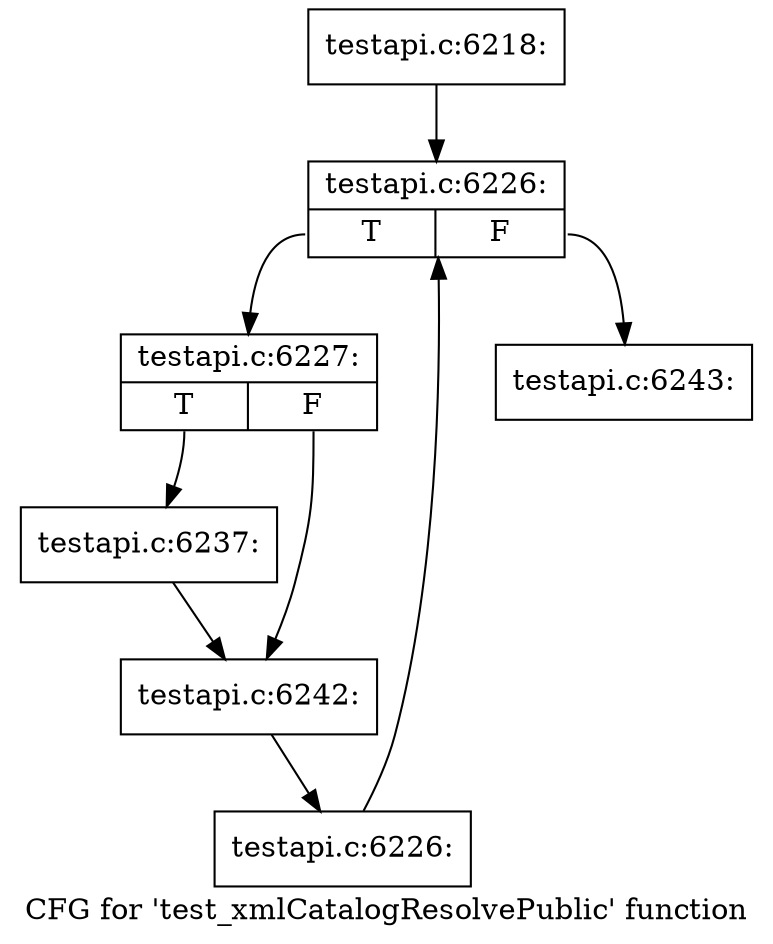 digraph "CFG for 'test_xmlCatalogResolvePublic' function" {
	label="CFG for 'test_xmlCatalogResolvePublic' function";

	Node0x43c4e80 [shape=record,label="{testapi.c:6218:}"];
	Node0x43c4e80 -> Node0x43ca460;
	Node0x43ca460 [shape=record,label="{testapi.c:6226:|{<s0>T|<s1>F}}"];
	Node0x43ca460:s0 -> Node0x43ca740;
	Node0x43ca460:s1 -> Node0x43ca2c0;
	Node0x43ca740 [shape=record,label="{testapi.c:6227:|{<s0>T|<s1>F}}"];
	Node0x43ca740:s0 -> Node0x43cb600;
	Node0x43ca740:s1 -> Node0x43cb930;
	Node0x43cb600 [shape=record,label="{testapi.c:6237:}"];
	Node0x43cb600 -> Node0x43cb930;
	Node0x43cb930 [shape=record,label="{testapi.c:6242:}"];
	Node0x43cb930 -> Node0x43ca6b0;
	Node0x43ca6b0 [shape=record,label="{testapi.c:6226:}"];
	Node0x43ca6b0 -> Node0x43ca460;
	Node0x43ca2c0 [shape=record,label="{testapi.c:6243:}"];
}
